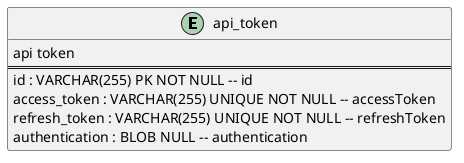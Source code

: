 
@startuml

entity api_token {
    api token
    ==
    id : VARCHAR(255) PK NOT NULL -- id
    access_token : VARCHAR(255) UNIQUE NOT NULL -- accessToken
    refresh_token : VARCHAR(255) UNIQUE NOT NULL -- refreshToken
    authentication : BLOB NULL -- authentication
}

@endum
